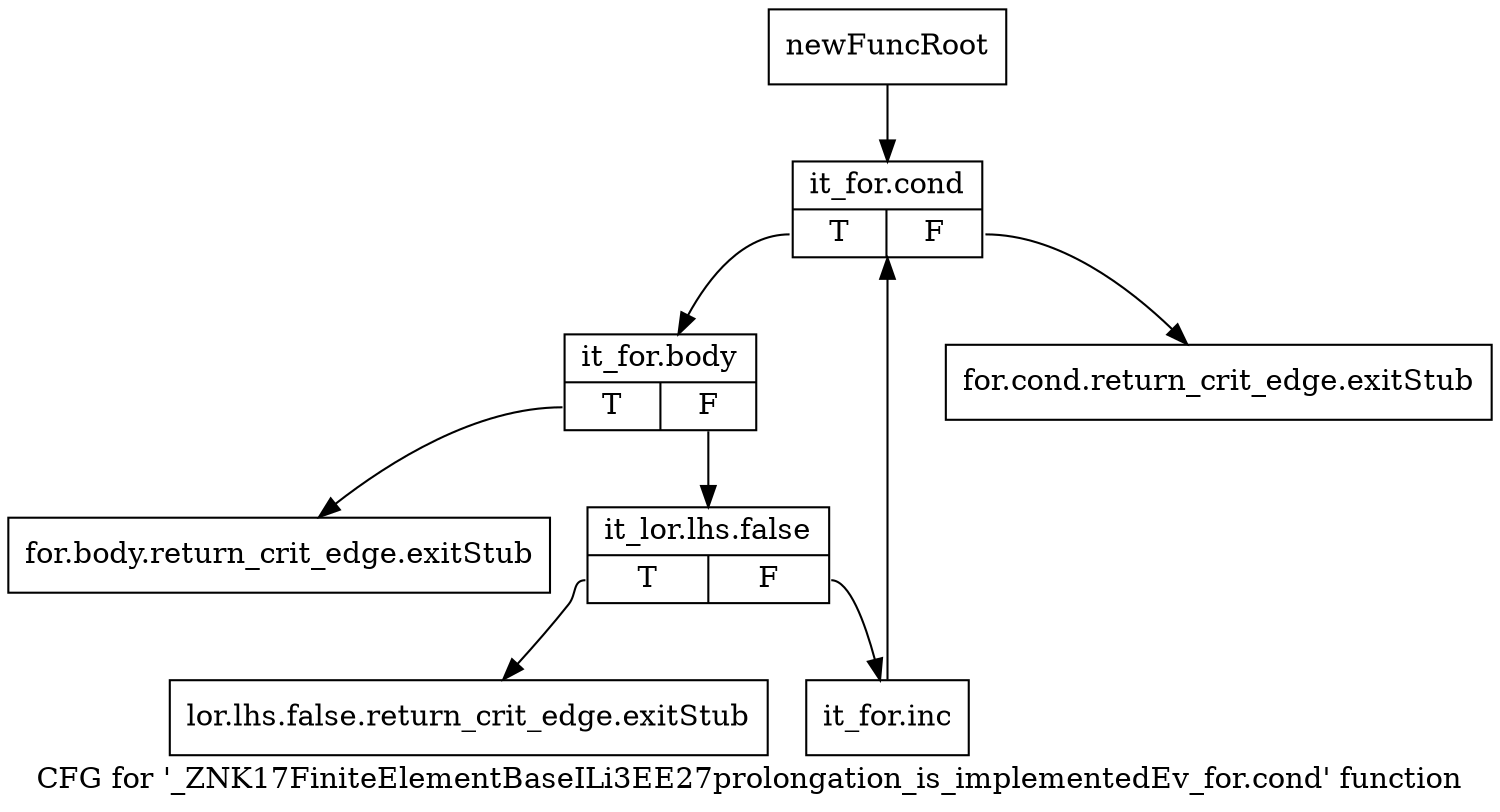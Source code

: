 digraph "CFG for '_ZNK17FiniteElementBaseILi3EE27prolongation_is_implementedEv_for.cond' function" {
	label="CFG for '_ZNK17FiniteElementBaseILi3EE27prolongation_is_implementedEv_for.cond' function";

	Node0x909c270 [shape=record,label="{newFuncRoot}"];
	Node0x909c270 -> Node0x909c3b0;
	Node0x909c2c0 [shape=record,label="{for.cond.return_crit_edge.exitStub}"];
	Node0x909c310 [shape=record,label="{for.body.return_crit_edge.exitStub}"];
	Node0x909c360 [shape=record,label="{lor.lhs.false.return_crit_edge.exitStub}"];
	Node0x909c3b0 [shape=record,label="{it_for.cond|{<s0>T|<s1>F}}"];
	Node0x909c3b0:s0 -> Node0x909c400;
	Node0x909c3b0:s1 -> Node0x909c2c0;
	Node0x909c400 [shape=record,label="{it_for.body|{<s0>T|<s1>F}}"];
	Node0x909c400:s0 -> Node0x909c310;
	Node0x909c400:s1 -> Node0x909c450;
	Node0x909c450 [shape=record,label="{it_lor.lhs.false|{<s0>T|<s1>F}}"];
	Node0x909c450:s0 -> Node0x909c360;
	Node0x909c450:s1 -> Node0x909c4a0;
	Node0x909c4a0 [shape=record,label="{it_for.inc}"];
	Node0x909c4a0 -> Node0x909c3b0;
}

